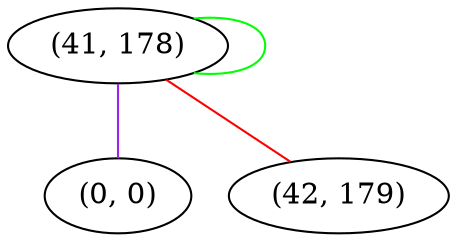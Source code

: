 graph "" {
"(41, 178)";
"(0, 0)";
"(42, 179)";
"(41, 178)" -- "(41, 178)"  [color=green, key=0, weight=2];
"(41, 178)" -- "(0, 0)"  [color=purple, key=0, weight=4];
"(41, 178)" -- "(42, 179)"  [color=red, key=0, weight=1];
}
